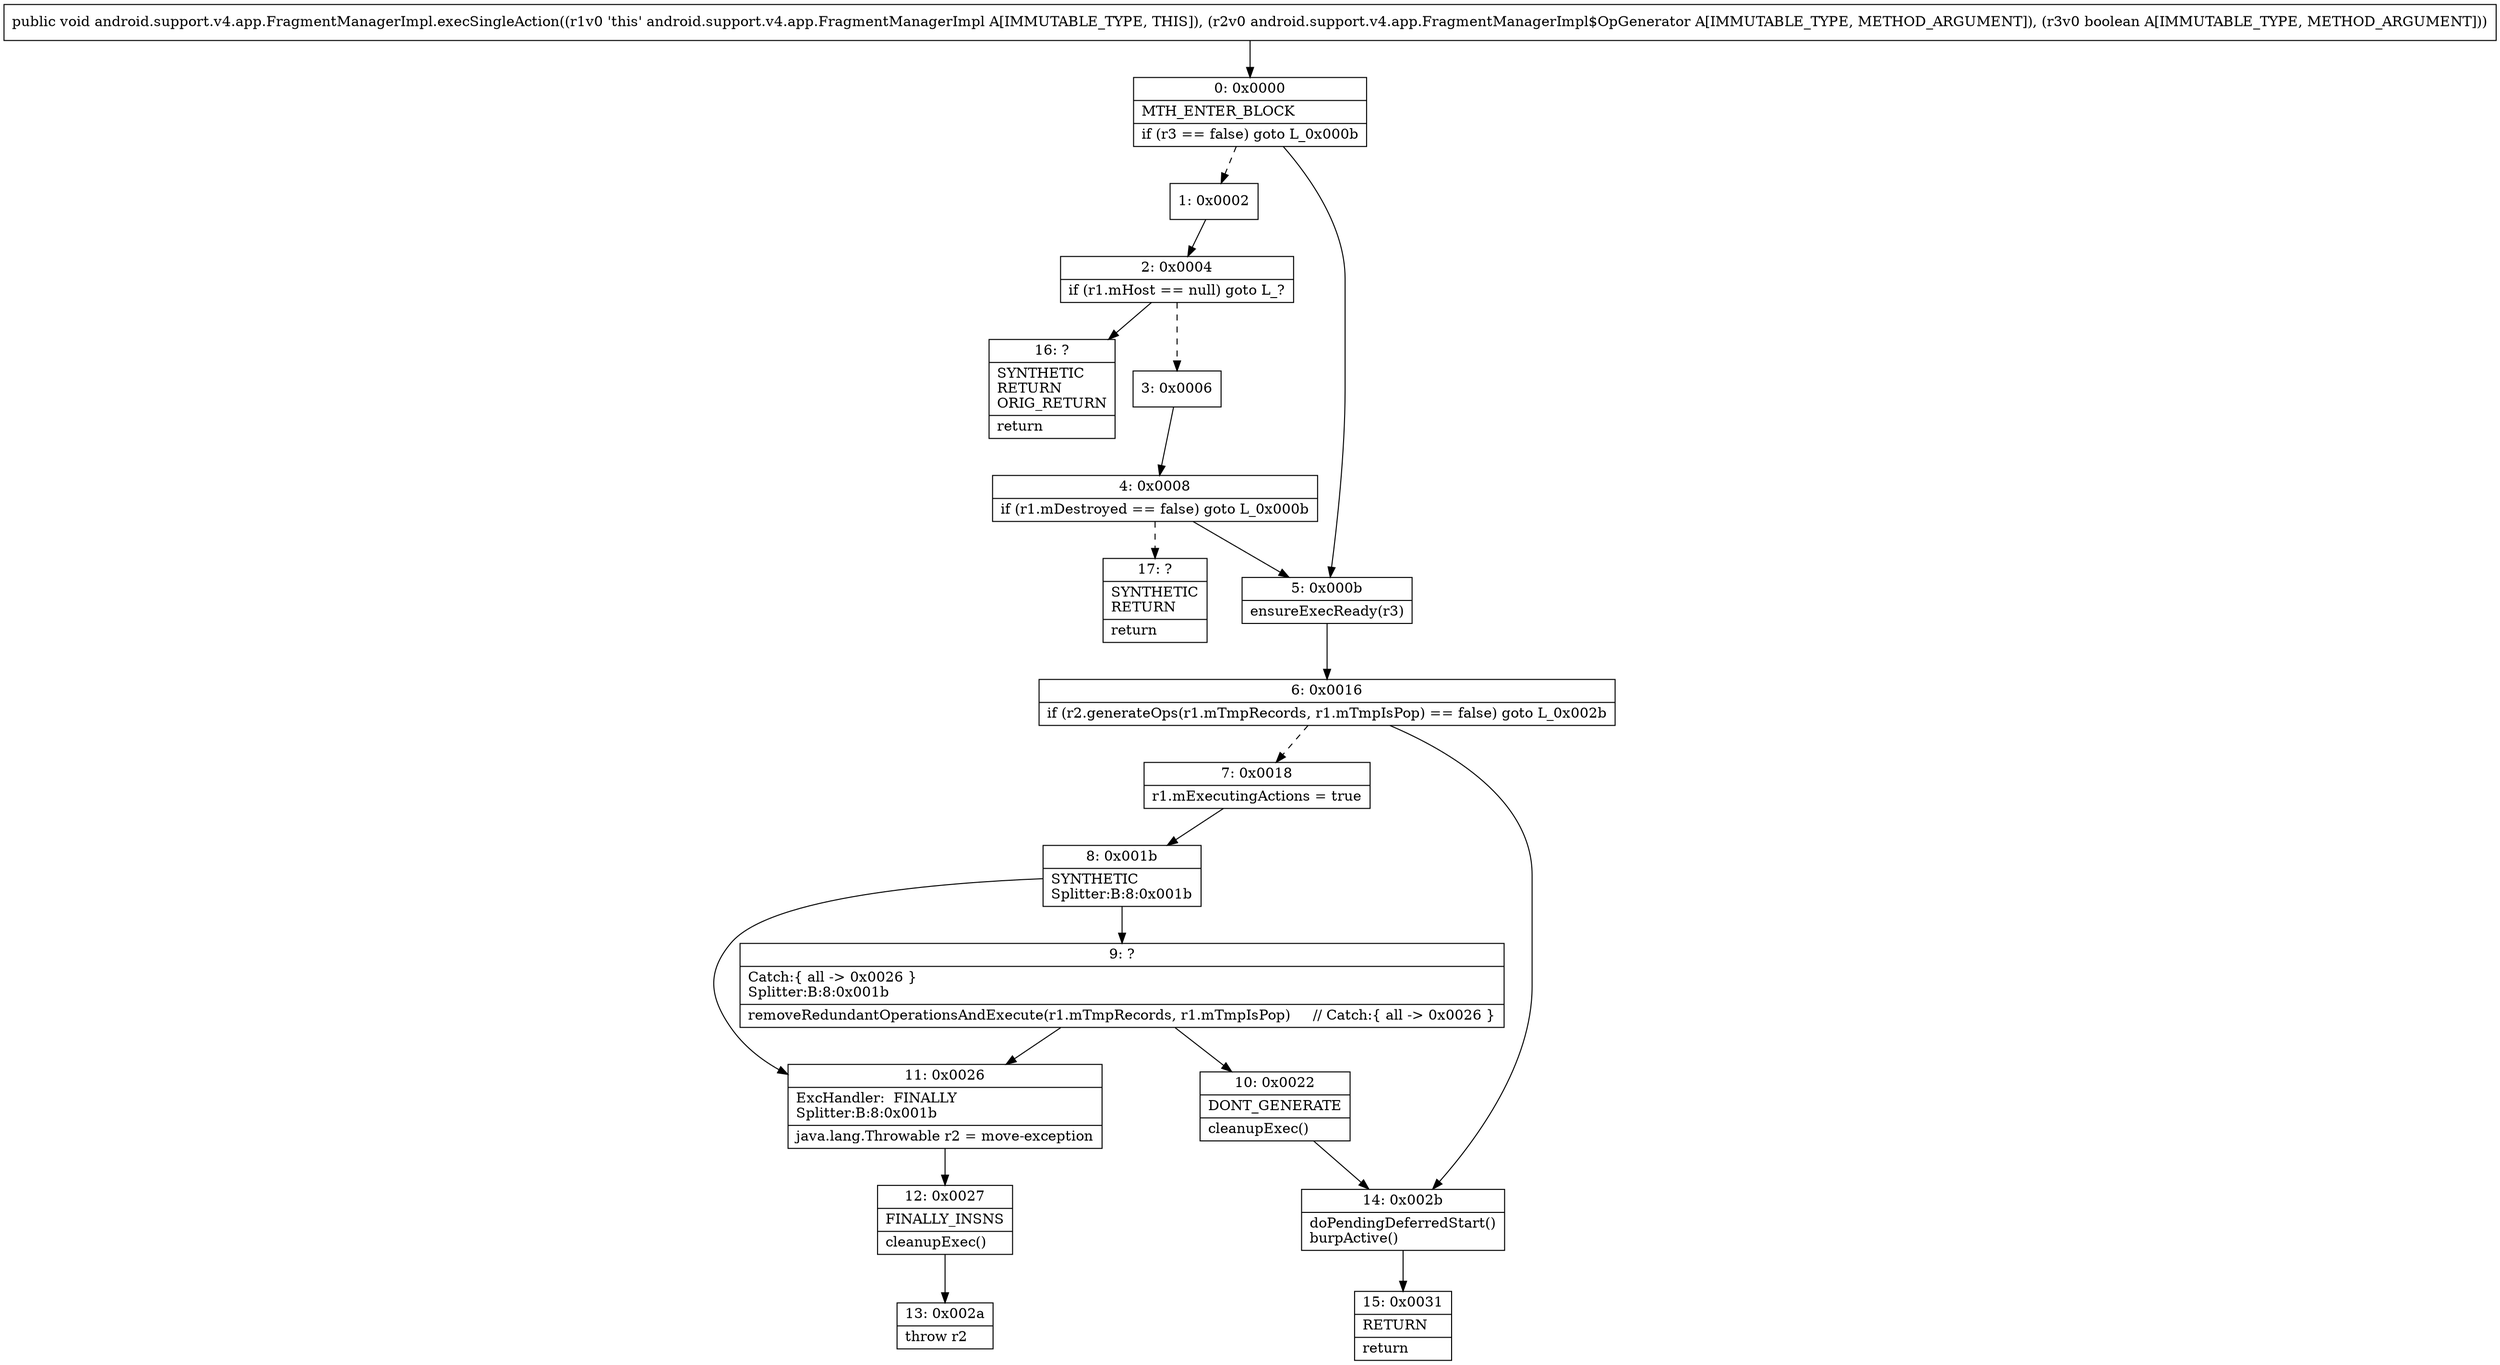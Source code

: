 digraph "CFG forandroid.support.v4.app.FragmentManagerImpl.execSingleAction(Landroid\/support\/v4\/app\/FragmentManagerImpl$OpGenerator;Z)V" {
Node_0 [shape=record,label="{0\:\ 0x0000|MTH_ENTER_BLOCK\l|if (r3 == false) goto L_0x000b\l}"];
Node_1 [shape=record,label="{1\:\ 0x0002}"];
Node_2 [shape=record,label="{2\:\ 0x0004|if (r1.mHost == null) goto L_?\l}"];
Node_3 [shape=record,label="{3\:\ 0x0006}"];
Node_4 [shape=record,label="{4\:\ 0x0008|if (r1.mDestroyed == false) goto L_0x000b\l}"];
Node_5 [shape=record,label="{5\:\ 0x000b|ensureExecReady(r3)\l}"];
Node_6 [shape=record,label="{6\:\ 0x0016|if (r2.generateOps(r1.mTmpRecords, r1.mTmpIsPop) == false) goto L_0x002b\l}"];
Node_7 [shape=record,label="{7\:\ 0x0018|r1.mExecutingActions = true\l}"];
Node_8 [shape=record,label="{8\:\ 0x001b|SYNTHETIC\lSplitter:B:8:0x001b\l}"];
Node_9 [shape=record,label="{9\:\ ?|Catch:\{ all \-\> 0x0026 \}\lSplitter:B:8:0x001b\l|removeRedundantOperationsAndExecute(r1.mTmpRecords, r1.mTmpIsPop)     \/\/ Catch:\{ all \-\> 0x0026 \}\l}"];
Node_10 [shape=record,label="{10\:\ 0x0022|DONT_GENERATE\l|cleanupExec()\l}"];
Node_11 [shape=record,label="{11\:\ 0x0026|ExcHandler:  FINALLY\lSplitter:B:8:0x001b\l|java.lang.Throwable r2 = move\-exception\l}"];
Node_12 [shape=record,label="{12\:\ 0x0027|FINALLY_INSNS\l|cleanupExec()\l}"];
Node_13 [shape=record,label="{13\:\ 0x002a|throw r2\l}"];
Node_14 [shape=record,label="{14\:\ 0x002b|doPendingDeferredStart()\lburpActive()\l}"];
Node_15 [shape=record,label="{15\:\ 0x0031|RETURN\l|return\l}"];
Node_16 [shape=record,label="{16\:\ ?|SYNTHETIC\lRETURN\lORIG_RETURN\l|return\l}"];
Node_17 [shape=record,label="{17\:\ ?|SYNTHETIC\lRETURN\l|return\l}"];
MethodNode[shape=record,label="{public void android.support.v4.app.FragmentManagerImpl.execSingleAction((r1v0 'this' android.support.v4.app.FragmentManagerImpl A[IMMUTABLE_TYPE, THIS]), (r2v0 android.support.v4.app.FragmentManagerImpl$OpGenerator A[IMMUTABLE_TYPE, METHOD_ARGUMENT]), (r3v0 boolean A[IMMUTABLE_TYPE, METHOD_ARGUMENT])) }"];
MethodNode -> Node_0;
Node_0 -> Node_1[style=dashed];
Node_0 -> Node_5;
Node_1 -> Node_2;
Node_2 -> Node_3[style=dashed];
Node_2 -> Node_16;
Node_3 -> Node_4;
Node_4 -> Node_5;
Node_4 -> Node_17[style=dashed];
Node_5 -> Node_6;
Node_6 -> Node_7[style=dashed];
Node_6 -> Node_14;
Node_7 -> Node_8;
Node_8 -> Node_9;
Node_8 -> Node_11;
Node_9 -> Node_10;
Node_9 -> Node_11;
Node_10 -> Node_14;
Node_11 -> Node_12;
Node_12 -> Node_13;
Node_14 -> Node_15;
}


